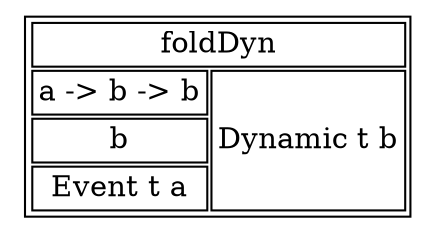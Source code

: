 digraph H {
  rankdir="LR";

  foldDyn [
   shape=plaintext
   label=<
     <table border='1' cellborder='1'>
      <tr><td colspan='2'>foldDyn</td></tr>
      <tr><td port="reducer">a -&gt; b -&gt; b</td><td rowspan='3' port="output">Dynamic t b</td></tr>

      <tr><td port="event">b</td></tr>
      <tr><td port="event">Event t a</td></tr>
     </table>
  >];
}
